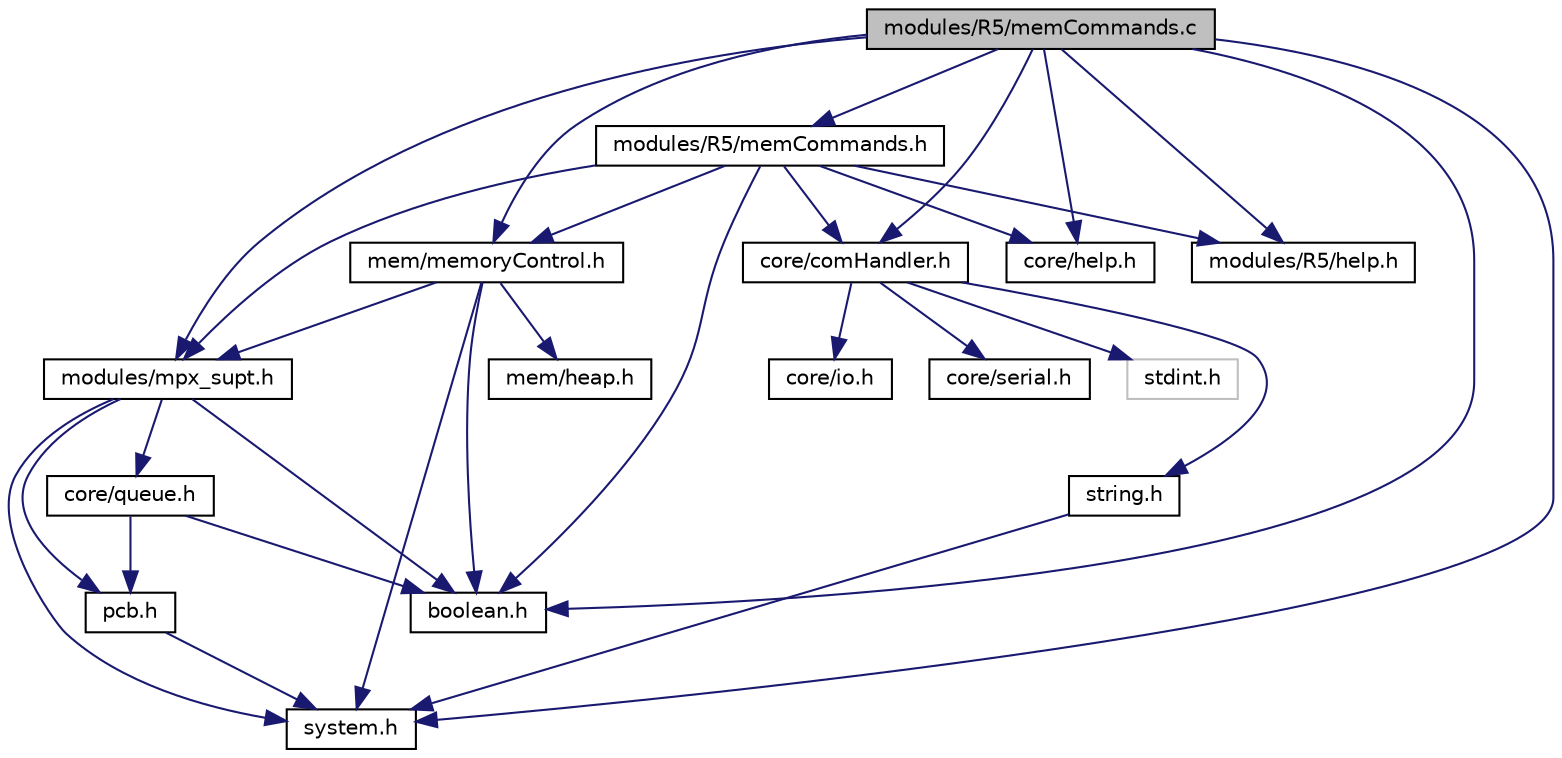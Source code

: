digraph "modules/R5/memCommands.c"
{
  edge [fontname="Helvetica",fontsize="10",labelfontname="Helvetica",labelfontsize="10"];
  node [fontname="Helvetica",fontsize="10",shape=record];
  Node1 [label="modules/R5/memCommands.c",height=0.2,width=0.4,color="black", fillcolor="grey75", style="filled", fontcolor="black"];
  Node1 -> Node2 [color="midnightblue",fontsize="10",style="solid",fontname="Helvetica"];
  Node2 [label="mem/memoryControl.h",height=0.2,width=0.4,color="black", fillcolor="white", style="filled",URL="$memory_control_8h.html"];
  Node2 -> Node3 [color="midnightblue",fontsize="10",style="solid",fontname="Helvetica"];
  Node3 [label="system.h",height=0.2,width=0.4,color="black", fillcolor="white", style="filled",URL="$system_8h.html"];
  Node2 -> Node4 [color="midnightblue",fontsize="10",style="solid",fontname="Helvetica"];
  Node4 [label="mem/heap.h",height=0.2,width=0.4,color="black", fillcolor="white", style="filled",URL="$heap_8h.html"];
  Node2 -> Node5 [color="midnightblue",fontsize="10",style="solid",fontname="Helvetica"];
  Node5 [label="modules/mpx_supt.h",height=0.2,width=0.4,color="black", fillcolor="white", style="filled",URL="$mpx__supt_8h.html"];
  Node5 -> Node6 [color="midnightblue",fontsize="10",style="solid",fontname="Helvetica"];
  Node6 [label="core/queue.h",height=0.2,width=0.4,color="black", fillcolor="white", style="filled",URL="$queue_8h.html"];
  Node6 -> Node7 [color="midnightblue",fontsize="10",style="solid",fontname="Helvetica"];
  Node7 [label="pcb.h",height=0.2,width=0.4,color="black", fillcolor="white", style="filled",URL="$pcb_8h.html"];
  Node7 -> Node3 [color="midnightblue",fontsize="10",style="solid",fontname="Helvetica"];
  Node6 -> Node8 [color="midnightblue",fontsize="10",style="solid",fontname="Helvetica"];
  Node8 [label="boolean.h",height=0.2,width=0.4,color="black", fillcolor="white", style="filled",URL="$boolean_8h.html"];
  Node5 -> Node7 [color="midnightblue",fontsize="10",style="solid",fontname="Helvetica"];
  Node5 -> Node8 [color="midnightblue",fontsize="10",style="solid",fontname="Helvetica"];
  Node5 -> Node3 [color="midnightblue",fontsize="10",style="solid",fontname="Helvetica"];
  Node2 -> Node8 [color="midnightblue",fontsize="10",style="solid",fontname="Helvetica"];
  Node1 -> Node8 [color="midnightblue",fontsize="10",style="solid",fontname="Helvetica"];
  Node1 -> Node9 [color="midnightblue",fontsize="10",style="solid",fontname="Helvetica"];
  Node9 [label="core/comHandler.h",height=0.2,width=0.4,color="black", fillcolor="white", style="filled",URL="$com_handler_8h.html"];
  Node9 -> Node10 [color="midnightblue",fontsize="10",style="solid",fontname="Helvetica"];
  Node10 [label="stdint.h",height=0.2,width=0.4,color="grey75", fillcolor="white", style="filled"];
  Node9 -> Node11 [color="midnightblue",fontsize="10",style="solid",fontname="Helvetica"];
  Node11 [label="string.h",height=0.2,width=0.4,color="black", fillcolor="white", style="filled",URL="$string_8h.html"];
  Node11 -> Node3 [color="midnightblue",fontsize="10",style="solid",fontname="Helvetica"];
  Node9 -> Node12 [color="midnightblue",fontsize="10",style="solid",fontname="Helvetica"];
  Node12 [label="core/io.h",height=0.2,width=0.4,color="black", fillcolor="white", style="filled",URL="$io_8h.html"];
  Node9 -> Node13 [color="midnightblue",fontsize="10",style="solid",fontname="Helvetica"];
  Node13 [label="core/serial.h",height=0.2,width=0.4,color="black", fillcolor="white", style="filled",URL="$serial_8h.html"];
  Node1 -> Node14 [color="midnightblue",fontsize="10",style="solid",fontname="Helvetica"];
  Node14 [label="core/help.h",height=0.2,width=0.4,color="black", fillcolor="white", style="filled",URL="$core_2help_8h.html"];
  Node1 -> Node5 [color="midnightblue",fontsize="10",style="solid",fontname="Helvetica"];
  Node1 -> Node15 [color="midnightblue",fontsize="10",style="solid",fontname="Helvetica"];
  Node15 [label="modules/R5/memCommands.h",height=0.2,width=0.4,color="black", fillcolor="white", style="filled",URL="$mem_commands_8h.html"];
  Node15 -> Node2 [color="midnightblue",fontsize="10",style="solid",fontname="Helvetica"];
  Node15 -> Node8 [color="midnightblue",fontsize="10",style="solid",fontname="Helvetica"];
  Node15 -> Node9 [color="midnightblue",fontsize="10",style="solid",fontname="Helvetica"];
  Node15 -> Node14 [color="midnightblue",fontsize="10",style="solid",fontname="Helvetica"];
  Node15 -> Node16 [color="midnightblue",fontsize="10",style="solid",fontname="Helvetica"];
  Node16 [label="modules/R5/help.h",height=0.2,width=0.4,color="black", fillcolor="white", style="filled",URL="$modules_2_r5_2help_8h.html"];
  Node15 -> Node5 [color="midnightblue",fontsize="10",style="solid",fontname="Helvetica"];
  Node1 -> Node16 [color="midnightblue",fontsize="10",style="solid",fontname="Helvetica"];
  Node1 -> Node3 [color="midnightblue",fontsize="10",style="solid",fontname="Helvetica"];
}
